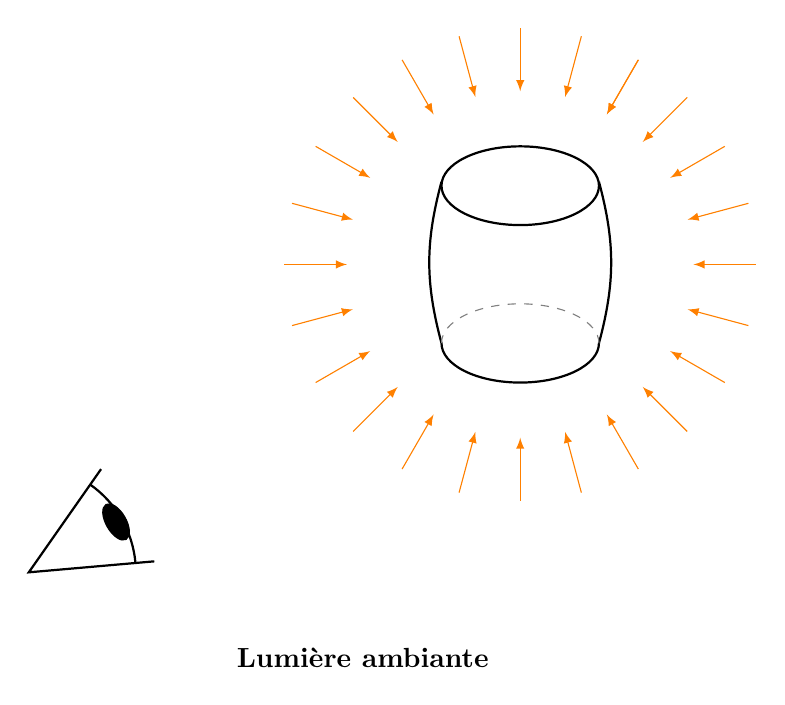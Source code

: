 ﻿\begin{tikzpicture}[scale=1]

% Ampoule
\begin{scope}[shift={(8,-2)},scale=2]
    \foreach \a in {60,45,...,-300}{
      \draw[<-,>=latex,orange] (\a:1.1) -- (\a:1.5);
    }
\end{scope}

% Tonneau
\begin{scope}[shift={(8,-1)},scale=0.5]
  \draw[thick] (0,0) ellipse (2 and 1);
  \draw[thick] (-2,0.1) to[bend right=15] ++(0,-4.1);
  \draw[thick] (2,0.1) to[bend left=15] ++(0,-4.1);
  \draw[thick] (2,-4) arc (0:-180:2 and 1);
  \draw[gray,dashed] (2,-4) arc (0:180:2 and 1);
  \coordinate (P) at (-1,-2);
\end{scope}



% Oeil
% eye from Izaak Neutelings https://tikz.net/hyperbola/
\def\le{0.8}  % eye size eye
\def\ange{25} % eye opening angle
\def\lb{1.2}  % outgoing beam length
\def\ang{210} % outgoing beam scattering
\begin{scope}[shift={(5.5,-3.75)},scale=2,shift={(\ang:\lb+1.2*\le)},rotate=\ang+180]
  \draw[thick] (\ange:\le) -- (0,0) -- (-\ange:\le);
  \draw[thick] (\ange:0.85*\le) arc(\ange:-\ange:0.85*\le);
  %\draw[fill,brown] (0.75*\le,0) ellipse ({0.10*\le} and {0.21*\le});
  \draw[fill] (0.8*\le,0) ellipse ({0.08*\le} and {0.16*\le});
  \coordinate (O) at (0,0);
\end{scope}

%\fill[blue] (P) circle(2pt);

\node at (6,-7) {\bf Lumière ambiante};
\end{tikzpicture}
